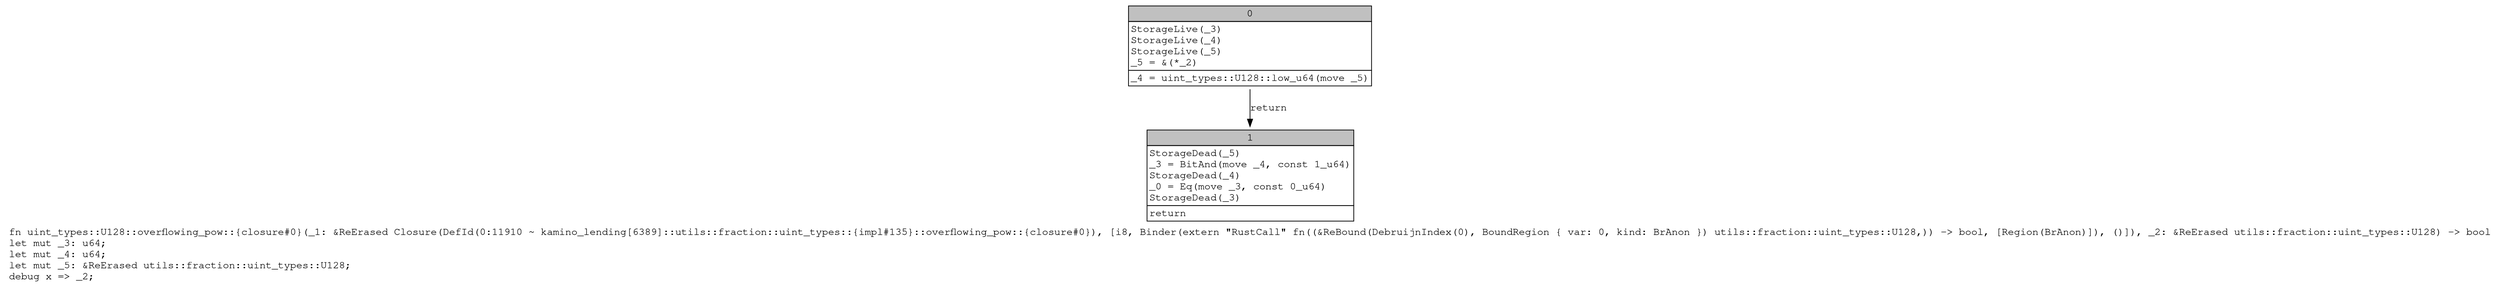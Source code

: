 digraph Mir_0_11910 {
    graph [fontname="Courier, monospace"];
    node [fontname="Courier, monospace"];
    edge [fontname="Courier, monospace"];
    label=<fn uint_types::U128::overflowing_pow::{closure#0}(_1: &amp;ReErased Closure(DefId(0:11910 ~ kamino_lending[6389]::utils::fraction::uint_types::{impl#135}::overflowing_pow::{closure#0}), [i8, Binder(extern &quot;RustCall&quot; fn((&amp;ReBound(DebruijnIndex(0), BoundRegion { var: 0, kind: BrAnon }) utils::fraction::uint_types::U128,)) -&gt; bool, [Region(BrAnon)]), ()]), _2: &amp;ReErased utils::fraction::uint_types::U128) -&gt; bool<br align="left"/>let mut _3: u64;<br align="left"/>let mut _4: u64;<br align="left"/>let mut _5: &amp;ReErased utils::fraction::uint_types::U128;<br align="left"/>debug x =&gt; _2;<br align="left"/>>;
    bb0__0_11910 [shape="none", label=<<table border="0" cellborder="1" cellspacing="0"><tr><td bgcolor="gray" align="center" colspan="1">0</td></tr><tr><td align="left" balign="left">StorageLive(_3)<br/>StorageLive(_4)<br/>StorageLive(_5)<br/>_5 = &amp;(*_2)<br/></td></tr><tr><td align="left">_4 = uint_types::U128::low_u64(move _5)</td></tr></table>>];
    bb1__0_11910 [shape="none", label=<<table border="0" cellborder="1" cellspacing="0"><tr><td bgcolor="gray" align="center" colspan="1">1</td></tr><tr><td align="left" balign="left">StorageDead(_5)<br/>_3 = BitAnd(move _4, const 1_u64)<br/>StorageDead(_4)<br/>_0 = Eq(move _3, const 0_u64)<br/>StorageDead(_3)<br/></td></tr><tr><td align="left">return</td></tr></table>>];
    bb0__0_11910 -> bb1__0_11910 [label="return"];
}
